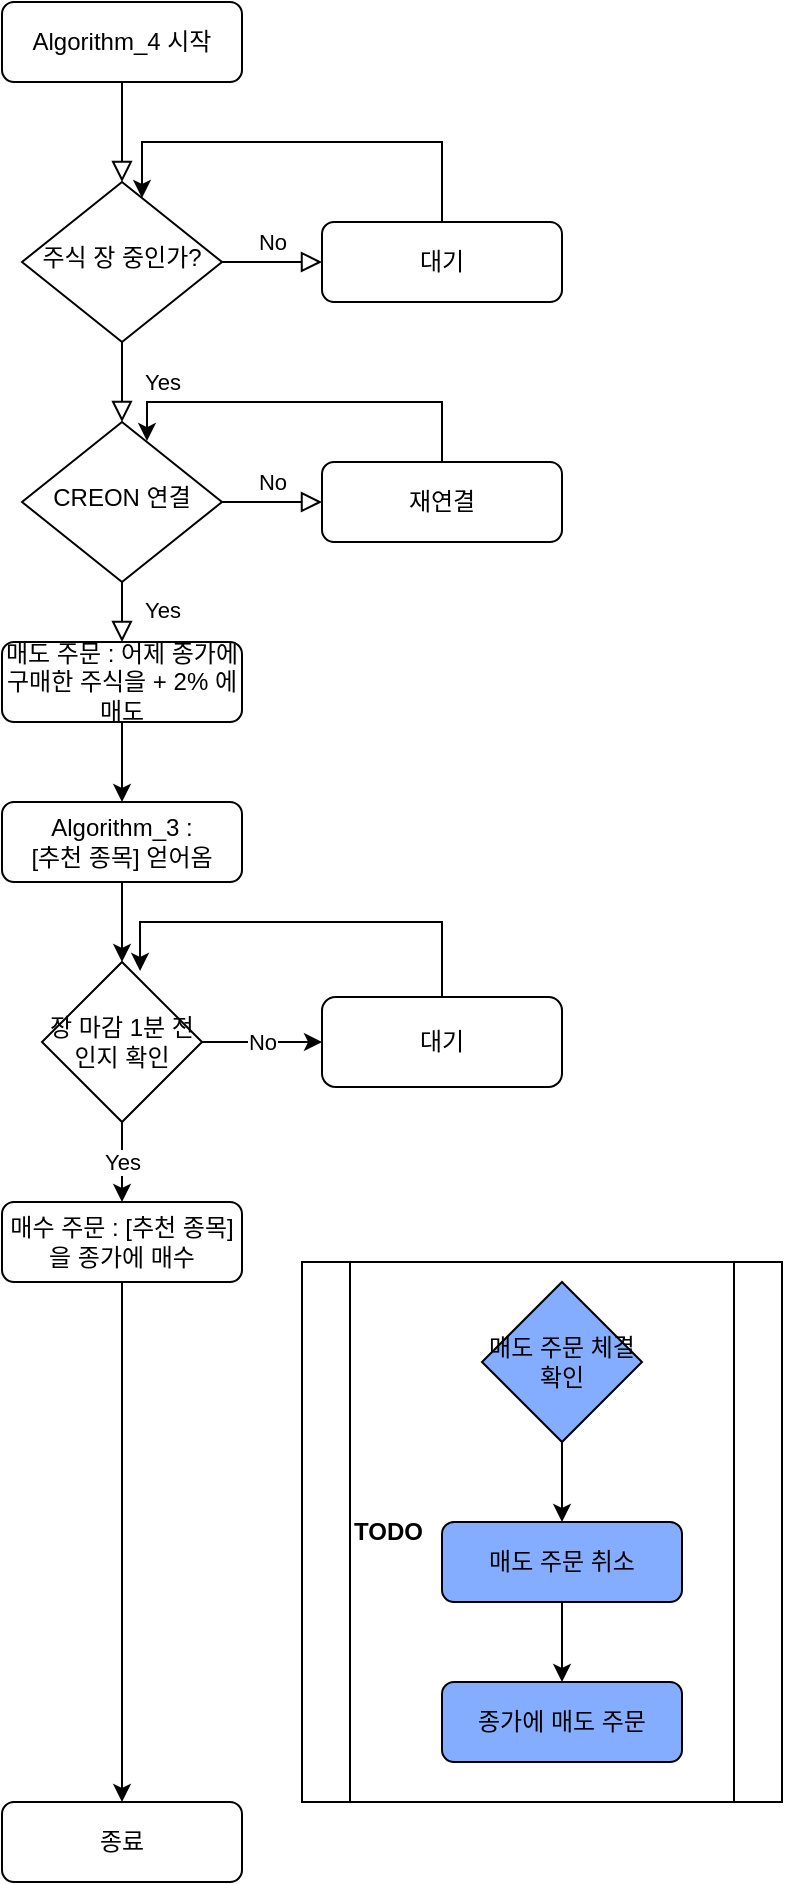 <mxfile version="12.7.4" type="device"><diagram id="C5RBs43oDa-KdzZeNtuy" name="Page-1"><mxGraphModel dx="823" dy="441" grid="1" gridSize="10" guides="1" tooltips="1" connect="1" arrows="1" fold="1" page="1" pageScale="1" pageWidth="827" pageHeight="1169" math="0" shadow="0"><root><mxCell id="WIyWlLk6GJQsqaUBKTNV-0"/><mxCell id="WIyWlLk6GJQsqaUBKTNV-1" parent="WIyWlLk6GJQsqaUBKTNV-0"/><mxCell id="S7JT4KIWSIHE4X6PbdtF-22" value="&lt;b&gt;TODO&lt;/b&gt;" style="shape=process;whiteSpace=wrap;html=1;backgroundOutline=1;fillColor=none;align=left;" vertex="1" parent="WIyWlLk6GJQsqaUBKTNV-1"><mxGeometry x="310" y="710" width="240" height="270" as="geometry"/></mxCell><mxCell id="WIyWlLk6GJQsqaUBKTNV-2" value="" style="rounded=0;html=1;jettySize=auto;orthogonalLoop=1;fontSize=11;endArrow=block;endFill=0;endSize=8;strokeWidth=1;shadow=0;labelBackgroundColor=none;edgeStyle=orthogonalEdgeStyle;" parent="WIyWlLk6GJQsqaUBKTNV-1" source="WIyWlLk6GJQsqaUBKTNV-3" target="WIyWlLk6GJQsqaUBKTNV-6" edge="1"><mxGeometry relative="1" as="geometry"/></mxCell><mxCell id="WIyWlLk6GJQsqaUBKTNV-3" value="Algorithm_4 시작" style="rounded=1;whiteSpace=wrap;html=1;fontSize=12;glass=0;strokeWidth=1;shadow=0;" parent="WIyWlLk6GJQsqaUBKTNV-1" vertex="1"><mxGeometry x="160" y="80" width="120" height="40" as="geometry"/></mxCell><mxCell id="WIyWlLk6GJQsqaUBKTNV-4" value="Yes" style="rounded=0;html=1;jettySize=auto;orthogonalLoop=1;fontSize=11;endArrow=block;endFill=0;endSize=8;strokeWidth=1;shadow=0;labelBackgroundColor=none;edgeStyle=orthogonalEdgeStyle;" parent="WIyWlLk6GJQsqaUBKTNV-1" source="WIyWlLk6GJQsqaUBKTNV-6" target="WIyWlLk6GJQsqaUBKTNV-10" edge="1"><mxGeometry y="20" relative="1" as="geometry"><mxPoint as="offset"/></mxGeometry></mxCell><mxCell id="WIyWlLk6GJQsqaUBKTNV-5" value="No" style="edgeStyle=orthogonalEdgeStyle;rounded=0;html=1;jettySize=auto;orthogonalLoop=1;fontSize=11;endArrow=block;endFill=0;endSize=8;strokeWidth=1;shadow=0;labelBackgroundColor=none;" parent="WIyWlLk6GJQsqaUBKTNV-1" source="WIyWlLk6GJQsqaUBKTNV-6" target="WIyWlLk6GJQsqaUBKTNV-7" edge="1"><mxGeometry y="10" relative="1" as="geometry"><mxPoint as="offset"/></mxGeometry></mxCell><mxCell id="WIyWlLk6GJQsqaUBKTNV-6" value="주식 장 중인가?" style="rhombus;whiteSpace=wrap;html=1;shadow=0;fontFamily=Helvetica;fontSize=12;align=center;strokeWidth=1;spacing=6;spacingTop=-4;" parent="WIyWlLk6GJQsqaUBKTNV-1" vertex="1"><mxGeometry x="170" y="170" width="100" height="80" as="geometry"/></mxCell><mxCell id="S7JT4KIWSIHE4X6PbdtF-1" style="edgeStyle=orthogonalEdgeStyle;rounded=0;orthogonalLoop=1;jettySize=auto;html=1;" edge="1" parent="WIyWlLk6GJQsqaUBKTNV-1" source="WIyWlLk6GJQsqaUBKTNV-7" target="WIyWlLk6GJQsqaUBKTNV-6"><mxGeometry relative="1" as="geometry"><Array as="points"><mxPoint x="380" y="150"/><mxPoint x="230" y="150"/></Array></mxGeometry></mxCell><mxCell id="WIyWlLk6GJQsqaUBKTNV-7" value="대기" style="rounded=1;whiteSpace=wrap;html=1;fontSize=12;glass=0;strokeWidth=1;shadow=0;" parent="WIyWlLk6GJQsqaUBKTNV-1" vertex="1"><mxGeometry x="320" y="190" width="120" height="40" as="geometry"/></mxCell><mxCell id="WIyWlLk6GJQsqaUBKTNV-8" value="Yes" style="rounded=0;html=1;jettySize=auto;orthogonalLoop=1;fontSize=11;endArrow=block;endFill=0;endSize=8;strokeWidth=1;shadow=0;labelBackgroundColor=none;edgeStyle=orthogonalEdgeStyle;" parent="WIyWlLk6GJQsqaUBKTNV-1" source="WIyWlLk6GJQsqaUBKTNV-10" target="WIyWlLk6GJQsqaUBKTNV-11" edge="1"><mxGeometry x="0.333" y="20" relative="1" as="geometry"><mxPoint as="offset"/></mxGeometry></mxCell><mxCell id="WIyWlLk6GJQsqaUBKTNV-9" value="No" style="edgeStyle=orthogonalEdgeStyle;rounded=0;html=1;jettySize=auto;orthogonalLoop=1;fontSize=11;endArrow=block;endFill=0;endSize=8;strokeWidth=1;shadow=0;labelBackgroundColor=none;" parent="WIyWlLk6GJQsqaUBKTNV-1" source="WIyWlLk6GJQsqaUBKTNV-10" target="WIyWlLk6GJQsqaUBKTNV-12" edge="1"><mxGeometry y="10" relative="1" as="geometry"><mxPoint as="offset"/></mxGeometry></mxCell><mxCell id="WIyWlLk6GJQsqaUBKTNV-10" value="CREON 연결" style="rhombus;whiteSpace=wrap;html=1;shadow=0;fontFamily=Helvetica;fontSize=12;align=center;strokeWidth=1;spacing=6;spacingTop=-4;" parent="WIyWlLk6GJQsqaUBKTNV-1" vertex="1"><mxGeometry x="170" y="290" width="100" height="80" as="geometry"/></mxCell><mxCell id="S7JT4KIWSIHE4X6PbdtF-5" value="" style="edgeStyle=orthogonalEdgeStyle;rounded=0;orthogonalLoop=1;jettySize=auto;html=1;" edge="1" parent="WIyWlLk6GJQsqaUBKTNV-1" source="WIyWlLk6GJQsqaUBKTNV-11" target="S7JT4KIWSIHE4X6PbdtF-4"><mxGeometry relative="1" as="geometry"/></mxCell><mxCell id="WIyWlLk6GJQsqaUBKTNV-11" value="매도 주문 : 어제 종가에 구매한 주식을 + 2% 에 매도" style="rounded=1;whiteSpace=wrap;html=1;fontSize=12;glass=0;strokeWidth=1;shadow=0;" parent="WIyWlLk6GJQsqaUBKTNV-1" vertex="1"><mxGeometry x="160" y="400" width="120" height="40" as="geometry"/></mxCell><mxCell id="S7JT4KIWSIHE4X6PbdtF-3" style="edgeStyle=orthogonalEdgeStyle;rounded=0;orthogonalLoop=1;jettySize=auto;html=1;entryX=0.625;entryY=0.119;entryDx=0;entryDy=0;entryPerimeter=0;" edge="1" parent="WIyWlLk6GJQsqaUBKTNV-1" source="WIyWlLk6GJQsqaUBKTNV-12" target="WIyWlLk6GJQsqaUBKTNV-10"><mxGeometry relative="1" as="geometry"><Array as="points"><mxPoint x="380" y="280"/><mxPoint x="233" y="280"/></Array></mxGeometry></mxCell><mxCell id="WIyWlLk6GJQsqaUBKTNV-12" value="재연결" style="rounded=1;whiteSpace=wrap;html=1;fontSize=12;glass=0;strokeWidth=1;shadow=0;" parent="WIyWlLk6GJQsqaUBKTNV-1" vertex="1"><mxGeometry x="320" y="310" width="120" height="40" as="geometry"/></mxCell><mxCell id="S7JT4KIWSIHE4X6PbdtF-7" value="" style="edgeStyle=orthogonalEdgeStyle;rounded=0;orthogonalLoop=1;jettySize=auto;html=1;" edge="1" parent="WIyWlLk6GJQsqaUBKTNV-1" source="S7JT4KIWSIHE4X6PbdtF-4" target="S7JT4KIWSIHE4X6PbdtF-6"><mxGeometry relative="1" as="geometry"/></mxCell><mxCell id="S7JT4KIWSIHE4X6PbdtF-4" value="Algorithm_3 :&lt;br&gt;[추천 종목] 얻어옴" style="rounded=1;whiteSpace=wrap;html=1;" vertex="1" parent="WIyWlLk6GJQsqaUBKTNV-1"><mxGeometry x="160" y="480" width="120" height="40" as="geometry"/></mxCell><mxCell id="S7JT4KIWSIHE4X6PbdtF-12" value="No" style="edgeStyle=orthogonalEdgeStyle;rounded=0;orthogonalLoop=1;jettySize=auto;html=1;" edge="1" parent="WIyWlLk6GJQsqaUBKTNV-1" source="S7JT4KIWSIHE4X6PbdtF-6" target="S7JT4KIWSIHE4X6PbdtF-8"><mxGeometry relative="1" as="geometry"/></mxCell><mxCell id="S7JT4KIWSIHE4X6PbdtF-14" value="Yes" style="edgeStyle=orthogonalEdgeStyle;rounded=0;orthogonalLoop=1;jettySize=auto;html=1;" edge="1" parent="WIyWlLk6GJQsqaUBKTNV-1" source="S7JT4KIWSIHE4X6PbdtF-6" target="S7JT4KIWSIHE4X6PbdtF-13"><mxGeometry relative="1" as="geometry"/></mxCell><mxCell id="S7JT4KIWSIHE4X6PbdtF-6" value="장 마감 1분 전인지 확인" style="rhombus;whiteSpace=wrap;html=1;" vertex="1" parent="WIyWlLk6GJQsqaUBKTNV-1"><mxGeometry x="180" y="560" width="80" height="80" as="geometry"/></mxCell><mxCell id="S7JT4KIWSIHE4X6PbdtF-11" style="edgeStyle=orthogonalEdgeStyle;rounded=0;orthogonalLoop=1;jettySize=auto;html=1;entryX=0.613;entryY=0.056;entryDx=0;entryDy=0;entryPerimeter=0;" edge="1" parent="WIyWlLk6GJQsqaUBKTNV-1" source="S7JT4KIWSIHE4X6PbdtF-8" target="S7JT4KIWSIHE4X6PbdtF-6"><mxGeometry relative="1" as="geometry"><mxPoint x="240" y="550" as="targetPoint"/><Array as="points"><mxPoint x="380" y="540"/><mxPoint x="229" y="540"/></Array></mxGeometry></mxCell><mxCell id="S7JT4KIWSIHE4X6PbdtF-8" value="대기" style="rounded=1;whiteSpace=wrap;html=1;" vertex="1" parent="WIyWlLk6GJQsqaUBKTNV-1"><mxGeometry x="320" y="577.5" width="120" height="45" as="geometry"/></mxCell><mxCell id="S7JT4KIWSIHE4X6PbdtF-16" value="" style="edgeStyle=orthogonalEdgeStyle;rounded=0;orthogonalLoop=1;jettySize=auto;html=1;" edge="1" parent="WIyWlLk6GJQsqaUBKTNV-1" source="S7JT4KIWSIHE4X6PbdtF-13" target="S7JT4KIWSIHE4X6PbdtF-15"><mxGeometry relative="1" as="geometry"/></mxCell><mxCell id="S7JT4KIWSIHE4X6PbdtF-13" value="매수 주문 : [추천 종목] 을 종가에 매수" style="rounded=1;whiteSpace=wrap;html=1;" vertex="1" parent="WIyWlLk6GJQsqaUBKTNV-1"><mxGeometry x="160" y="680" width="120" height="40" as="geometry"/></mxCell><mxCell id="S7JT4KIWSIHE4X6PbdtF-15" value="종료" style="rounded=1;whiteSpace=wrap;html=1;" vertex="1" parent="WIyWlLk6GJQsqaUBKTNV-1"><mxGeometry x="160" y="980" width="120" height="40" as="geometry"/></mxCell><mxCell id="S7JT4KIWSIHE4X6PbdtF-24" value="" style="edgeStyle=orthogonalEdgeStyle;rounded=0;orthogonalLoop=1;jettySize=auto;html=1;" edge="1" parent="WIyWlLk6GJQsqaUBKTNV-1" source="S7JT4KIWSIHE4X6PbdtF-17" target="S7JT4KIWSIHE4X6PbdtF-21"><mxGeometry relative="1" as="geometry"/></mxCell><mxCell id="S7JT4KIWSIHE4X6PbdtF-17" value="매도 주문 취소" style="rounded=1;whiteSpace=wrap;html=1;fillColor=#85ADFF;" vertex="1" parent="WIyWlLk6GJQsqaUBKTNV-1"><mxGeometry x="380" y="840" width="120" height="40" as="geometry"/></mxCell><mxCell id="S7JT4KIWSIHE4X6PbdtF-23" value="" style="edgeStyle=orthogonalEdgeStyle;rounded=0;orthogonalLoop=1;jettySize=auto;html=1;" edge="1" parent="WIyWlLk6GJQsqaUBKTNV-1" source="S7JT4KIWSIHE4X6PbdtF-20" target="S7JT4KIWSIHE4X6PbdtF-17"><mxGeometry relative="1" as="geometry"/></mxCell><mxCell id="S7JT4KIWSIHE4X6PbdtF-20" value="매도 주문 체결 확인" style="rhombus;whiteSpace=wrap;html=1;fillColor=#85ADFF;" vertex="1" parent="WIyWlLk6GJQsqaUBKTNV-1"><mxGeometry x="400" y="720" width="80" height="80" as="geometry"/></mxCell><mxCell id="S7JT4KIWSIHE4X6PbdtF-21" value="종가에 매도 주문" style="rounded=1;whiteSpace=wrap;html=1;fillColor=#85ADFF;" vertex="1" parent="WIyWlLk6GJQsqaUBKTNV-1"><mxGeometry x="380" y="920" width="120" height="40" as="geometry"/></mxCell></root></mxGraphModel></diagram></mxfile>